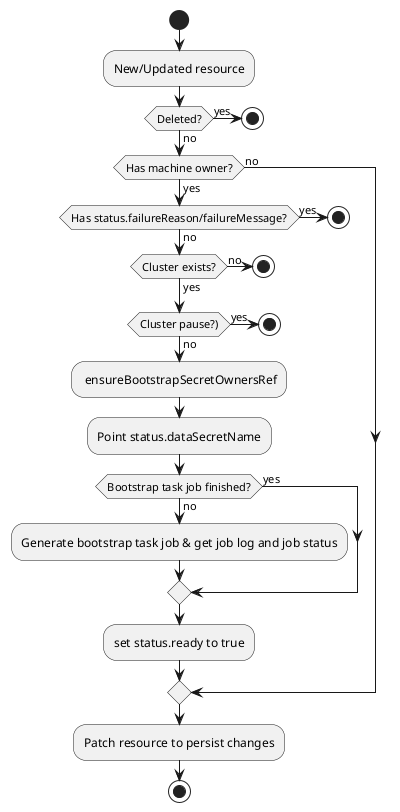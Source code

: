 @startuml

start

:New/Updated resource;

if (Deleted?) then (yes)
    stop
else (no)
    if (Has machine owner?) then (yes)
        if (Has status.failureReason/failureMessage?) then (yes)
            stop
        else (no)
            if (Cluster exists?) then (no)
                stop
            else (yes)
            endif
            if (Cluster pause?)) then (yes)
                stop
            else (no)
                : ensureBootstrapSecretOwnersRef;
                :Point status.dataSecretName;
                if (Bootstrap task job finished?) then (no)
                    :Generate bootstrap task job & get job log and job status;
                else (yes)
                endif
                :set status.ready to true;
            endif
        endif
    else (no)
    endif
endif
:Patch resource to persist changes;
stop

@enduml
